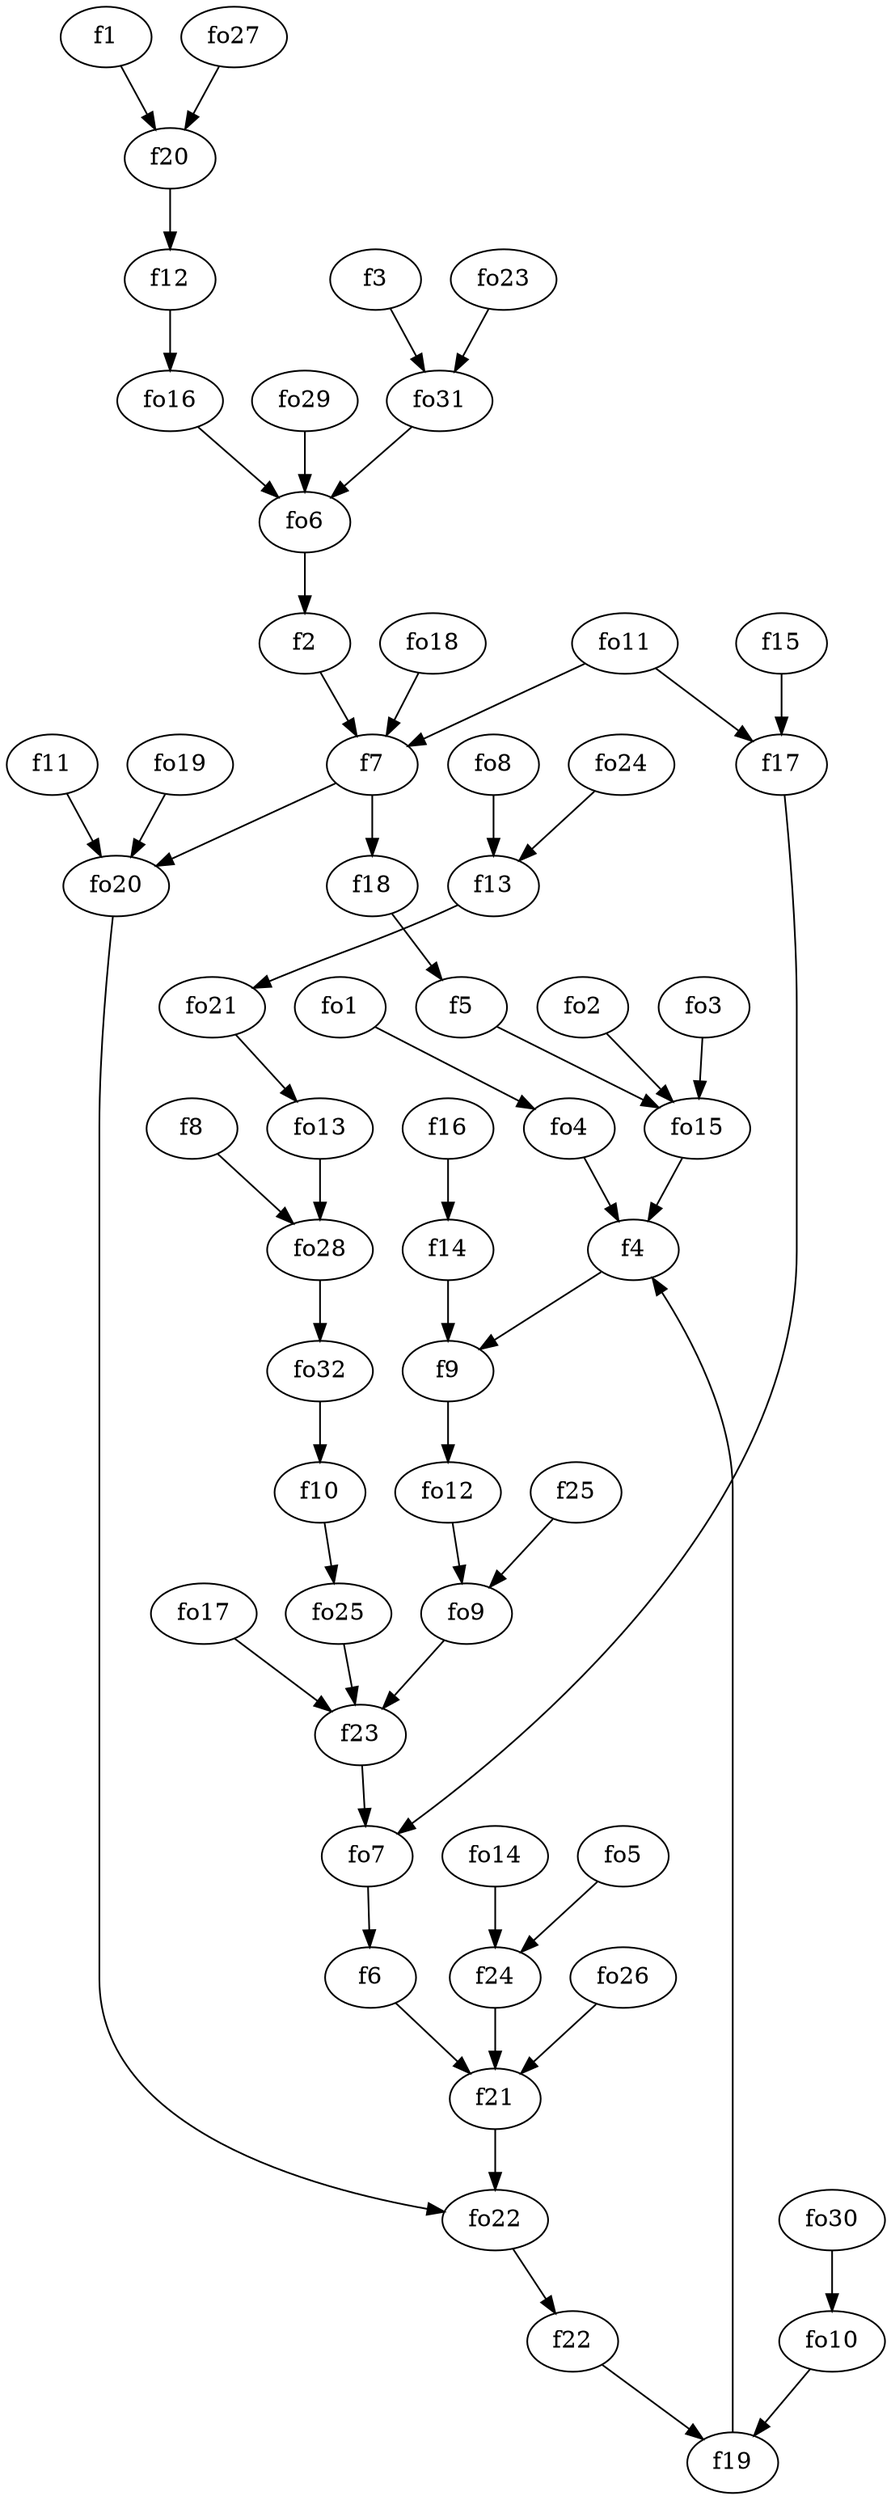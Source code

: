strict digraph  {
f1;
f2;
f3;
f4;
f5;
f6;
f7;
f8;
f9;
f10;
f11;
f12;
f13;
f14;
f15;
f16;
f17;
f18;
f19;
f20;
f21;
f22;
f23;
f24;
f25;
fo1;
fo2;
fo3;
fo4;
fo5;
fo6;
fo7;
fo8;
fo9;
fo10;
fo11;
fo12;
fo13;
fo14;
fo15;
fo16;
fo17;
fo18;
fo19;
fo20;
fo21;
fo22;
fo23;
fo24;
fo25;
fo26;
fo27;
fo28;
fo29;
fo30;
fo31;
fo32;
f1 -> f20  [weight=2];
f2 -> f7  [weight=2];
f3 -> fo31  [weight=2];
f4 -> f9  [weight=2];
f5 -> fo15  [weight=2];
f6 -> f21  [weight=2];
f7 -> f18  [weight=2];
f7 -> fo20  [weight=2];
f8 -> fo28  [weight=2];
f9 -> fo12  [weight=2];
f10 -> fo25  [weight=2];
f11 -> fo20  [weight=2];
f12 -> fo16  [weight=2];
f13 -> fo21  [weight=2];
f14 -> f9  [weight=2];
f15 -> f17  [weight=2];
f16 -> f14  [weight=2];
f17 -> fo7  [weight=2];
f18 -> f5  [weight=2];
f19 -> f4  [weight=2];
f20 -> f12  [weight=2];
f21 -> fo22  [weight=2];
f22 -> f19  [weight=2];
f23 -> fo7  [weight=2];
f24 -> f21  [weight=2];
f25 -> fo9  [weight=2];
fo1 -> fo4  [weight=2];
fo2 -> fo15  [weight=2];
fo3 -> fo15  [weight=2];
fo4 -> f4  [weight=2];
fo5 -> f24  [weight=2];
fo6 -> f2  [weight=2];
fo7 -> f6  [weight=2];
fo8 -> f13  [weight=2];
fo9 -> f23  [weight=2];
fo10 -> f19  [weight=2];
fo11 -> f17  [weight=2];
fo11 -> f7  [weight=2];
fo12 -> fo9  [weight=2];
fo13 -> fo28  [weight=2];
fo14 -> f24  [weight=2];
fo15 -> f4  [weight=2];
fo16 -> fo6  [weight=2];
fo17 -> f23  [weight=2];
fo18 -> f7  [weight=2];
fo19 -> fo20  [weight=2];
fo20 -> fo22  [weight=2];
fo21 -> fo13  [weight=2];
fo22 -> f22  [weight=2];
fo23 -> fo31  [weight=2];
fo24 -> f13  [weight=2];
fo25 -> f23  [weight=2];
fo26 -> f21  [weight=2];
fo27 -> f20  [weight=2];
fo28 -> fo32  [weight=2];
fo29 -> fo6  [weight=2];
fo30 -> fo10  [weight=2];
fo31 -> fo6  [weight=2];
fo32 -> f10  [weight=2];
}
